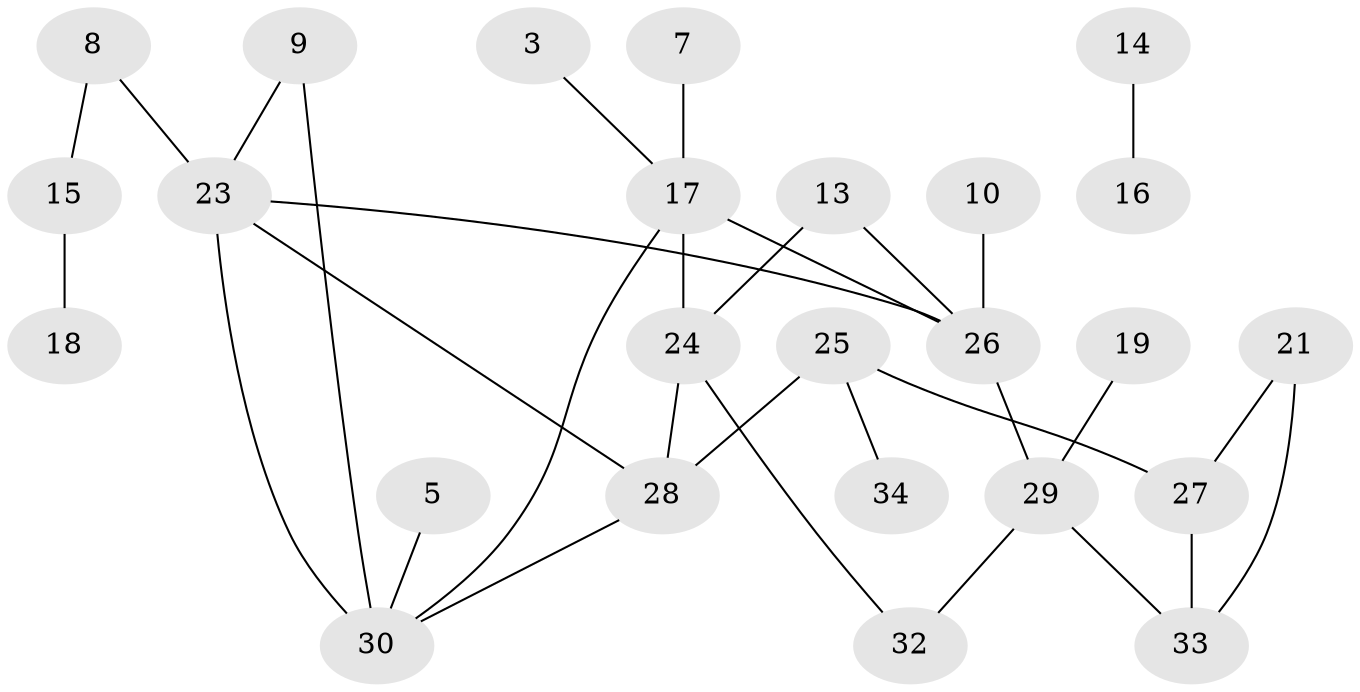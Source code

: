 // original degree distribution, {4: 0.07352941176470588, 0: 0.1323529411764706, 2: 0.2647058823529412, 1: 0.27941176470588236, 3: 0.19117647058823528, 5: 0.04411764705882353, 7: 0.014705882352941176}
// Generated by graph-tools (version 1.1) at 2025/25/03/09/25 03:25:13]
// undirected, 25 vertices, 31 edges
graph export_dot {
graph [start="1"]
  node [color=gray90,style=filled];
  3;
  5;
  7;
  8;
  9;
  10;
  13;
  14;
  15;
  16;
  17;
  18;
  19;
  21;
  23;
  24;
  25;
  26;
  27;
  28;
  29;
  30;
  32;
  33;
  34;
  3 -- 17 [weight=1.0];
  5 -- 30 [weight=1.0];
  7 -- 17 [weight=2.0];
  8 -- 15 [weight=1.0];
  8 -- 23 [weight=1.0];
  9 -- 23 [weight=1.0];
  9 -- 30 [weight=1.0];
  10 -- 26 [weight=1.0];
  13 -- 24 [weight=1.0];
  13 -- 26 [weight=1.0];
  14 -- 16 [weight=1.0];
  15 -- 18 [weight=1.0];
  17 -- 24 [weight=1.0];
  17 -- 26 [weight=1.0];
  17 -- 30 [weight=1.0];
  19 -- 29 [weight=1.0];
  21 -- 27 [weight=1.0];
  21 -- 33 [weight=1.0];
  23 -- 26 [weight=1.0];
  23 -- 28 [weight=1.0];
  23 -- 30 [weight=2.0];
  24 -- 28 [weight=1.0];
  24 -- 32 [weight=1.0];
  25 -- 27 [weight=1.0];
  25 -- 28 [weight=1.0];
  25 -- 34 [weight=1.0];
  26 -- 29 [weight=2.0];
  27 -- 33 [weight=1.0];
  28 -- 30 [weight=1.0];
  29 -- 32 [weight=1.0];
  29 -- 33 [weight=1.0];
}
